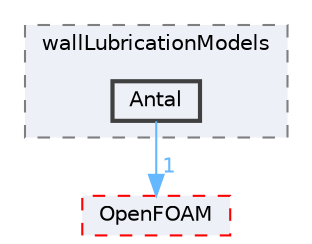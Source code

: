digraph "src/phaseSystemModels/twoPhaseEuler/twoPhaseSystem/interfacialModels/wallLubricationModels/Antal"
{
 // LATEX_PDF_SIZE
  bgcolor="transparent";
  edge [fontname=Helvetica,fontsize=10,labelfontname=Helvetica,labelfontsize=10];
  node [fontname=Helvetica,fontsize=10,shape=box,height=0.2,width=0.4];
  compound=true
  subgraph clusterdir_c99cfa17cc51e8028eeba7f51aaf7a41 {
    graph [ bgcolor="#edf0f7", pencolor="grey50", label="wallLubricationModels", fontname=Helvetica,fontsize=10 style="filled,dashed", URL="dir_c99cfa17cc51e8028eeba7f51aaf7a41.html",tooltip=""]
  dir_2d3fd5564c999343846600498cd1d491 [label="Antal", fillcolor="#edf0f7", color="grey25", style="filled,bold", URL="dir_2d3fd5564c999343846600498cd1d491.html",tooltip=""];
  }
  dir_c5473ff19b20e6ec4dfe5c310b3778a8 [label="OpenFOAM", fillcolor="#edf0f7", color="red", style="filled,dashed", URL="dir_c5473ff19b20e6ec4dfe5c310b3778a8.html",tooltip=""];
  dir_2d3fd5564c999343846600498cd1d491->dir_c5473ff19b20e6ec4dfe5c310b3778a8 [headlabel="1", labeldistance=1.5 headhref="dir_000110_002695.html" href="dir_000110_002695.html" color="steelblue1" fontcolor="steelblue1"];
}
